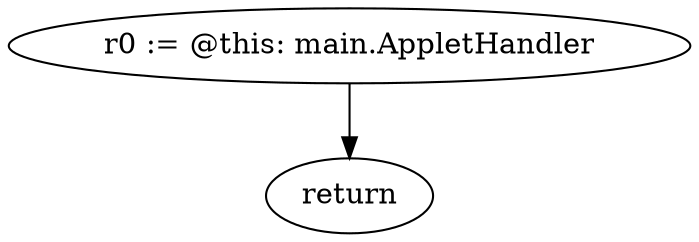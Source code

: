 digraph "" {
    "r0 := @this: main.AppletHandler"
    "return"
    "r0 := @this: main.AppletHandler"->"return";
}

